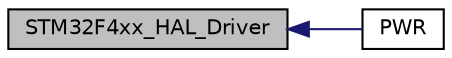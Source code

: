 digraph "STM32F4xx_HAL_Driver"
{
  edge [fontname="Helvetica",fontsize="10",labelfontname="Helvetica",labelfontsize="10"];
  node [fontname="Helvetica",fontsize="10",shape=record];
  rankdir=LR;
  Node0 [label="STM32F4xx_HAL_Driver",height=0.2,width=0.4,color="black", fillcolor="grey75", style="filled" fontcolor="black"];
  Node1 [label="PWR",height=0.2,width=0.4,color="black", fillcolor="white", style="filled",URL="$group___p_w_r.html",tooltip="PWR HAL module driver. "];
  Node0->Node1 [shape=plaintext, color="midnightblue", dir="back", style="solid"];
}
